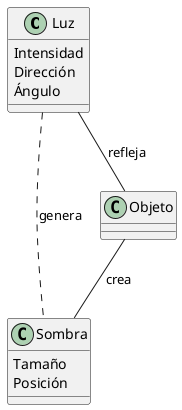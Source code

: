 @startuml
class Luz{
  Intensidad
  Dirección
  Ángulo
}
class Sombra{
  Tamaño
  Posición
}
Luz -- Objeto:refleja
Objeto -- Sombra:crea
Luz .. Sombra:genera
@enduml